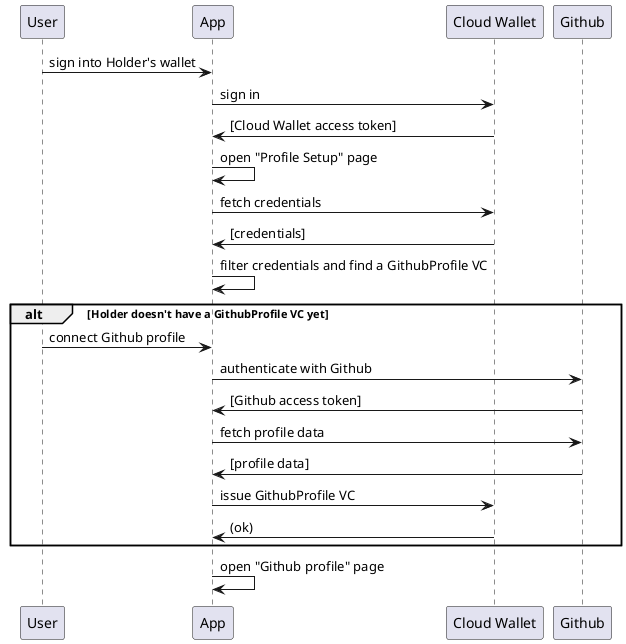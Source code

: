 ```plantuml
@startuml

User -> App : sign into Holder's wallet
App -> CW as "Cloud Wallet" : sign in
CW -> App : [Cloud Wallet access token]
App -> App : open "Profile Setup" page

App -> CW : fetch credentials
CW -> App : [credentials]
App -> App : filter credentials and find a GithubProfile VC

alt Holder doesn't have a GithubProfile VC yet

User -> App : connect Github profile
App -> GH as "Github" : authenticate with Github
GH -> App : [Github access token]
App -> GH as "Github" : fetch profile data
GH -> App : [profile data]
App -> CW : issue GithubProfile VC
CW -> App : (ok)

end

App -> App : open "Github profile" page

@enduml
```